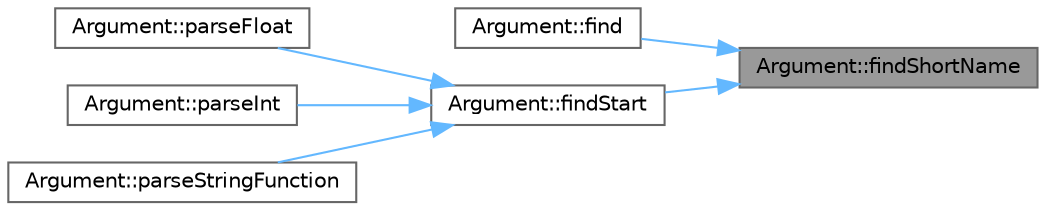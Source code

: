 digraph "Argument::findShortName"
{
 // INTERACTIVE_SVG=YES
 // LATEX_PDF_SIZE
  bgcolor="transparent";
  edge [fontname=Helvetica,fontsize=10,labelfontname=Helvetica,labelfontsize=10];
  node [fontname=Helvetica,fontsize=10,shape=box,height=0.2,width=0.4];
  rankdir="RL";
  Node1 [label="Argument::findShortName",height=0.2,width=0.4,color="gray40", fillcolor="grey60", style="filled", fontcolor="black",tooltip=" "];
  Node1 -> Node2 [dir="back",color="steelblue1",style="solid"];
  Node2 [label="Argument::find",height=0.2,width=0.4,color="grey40", fillcolor="white", style="filled",URL="$class_argument.html#a11a9933e5a65f1cbf0525cd9bd2a29ca",tooltip=" "];
  Node1 -> Node3 [dir="back",color="steelblue1",style="solid"];
  Node3 [label="Argument::findStart",height=0.2,width=0.4,color="grey40", fillcolor="white", style="filled",URL="$class_argument.html#a7fab3d983e4a63b93e6f50df82ed6f84",tooltip=" "];
  Node3 -> Node4 [dir="back",color="steelblue1",style="solid"];
  Node4 [label="Argument::parseFloat",height=0.2,width=0.4,color="grey40", fillcolor="white", style="filled",URL="$class_argument.html#a2258f3363dbb1d462286a41d4ab3b8ad",tooltip=" "];
  Node3 -> Node5 [dir="back",color="steelblue1",style="solid"];
  Node5 [label="Argument::parseInt",height=0.2,width=0.4,color="grey40", fillcolor="white", style="filled",URL="$class_argument.html#aeabd957dda6add595aa860761ea337f1",tooltip=" "];
  Node3 -> Node6 [dir="back",color="steelblue1",style="solid"];
  Node6 [label="Argument::parseStringFunction",height=0.2,width=0.4,color="grey40", fillcolor="white", style="filled",URL="$class_argument.html#a91aa4b22990c4532a437afb1ed58acf4",tooltip=" "];
}
